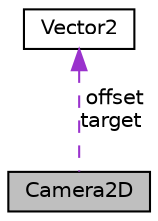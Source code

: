 digraph "Camera2D"
{
 // LATEX_PDF_SIZE
  edge [fontname="Helvetica",fontsize="10",labelfontname="Helvetica",labelfontsize="10"];
  node [fontname="Helvetica",fontsize="10",shape=record];
  Node1 [label="Camera2D",height=0.2,width=0.4,color="black", fillcolor="grey75", style="filled", fontcolor="black",tooltip=" "];
  Node2 -> Node1 [dir="back",color="darkorchid3",fontsize="10",style="dashed",label=" offset\ntarget" ,fontname="Helvetica"];
  Node2 [label="Vector2",height=0.2,width=0.4,color="black", fillcolor="white", style="filled",URL="$struct_vector2.html",tooltip=" "];
}
